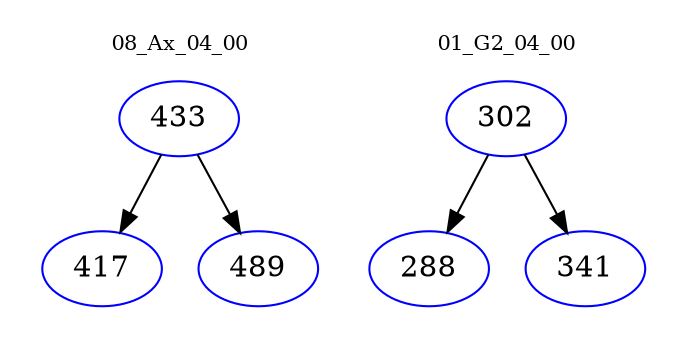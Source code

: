 digraph{
subgraph cluster_0 {
color = white
label = "08_Ax_04_00";
fontsize=10;
T0_433 [label="433", color="blue"]
T0_433 -> T0_417 [color="black"]
T0_417 [label="417", color="blue"]
T0_433 -> T0_489 [color="black"]
T0_489 [label="489", color="blue"]
}
subgraph cluster_1 {
color = white
label = "01_G2_04_00";
fontsize=10;
T1_302 [label="302", color="blue"]
T1_302 -> T1_288 [color="black"]
T1_288 [label="288", color="blue"]
T1_302 -> T1_341 [color="black"]
T1_341 [label="341", color="blue"]
}
}
